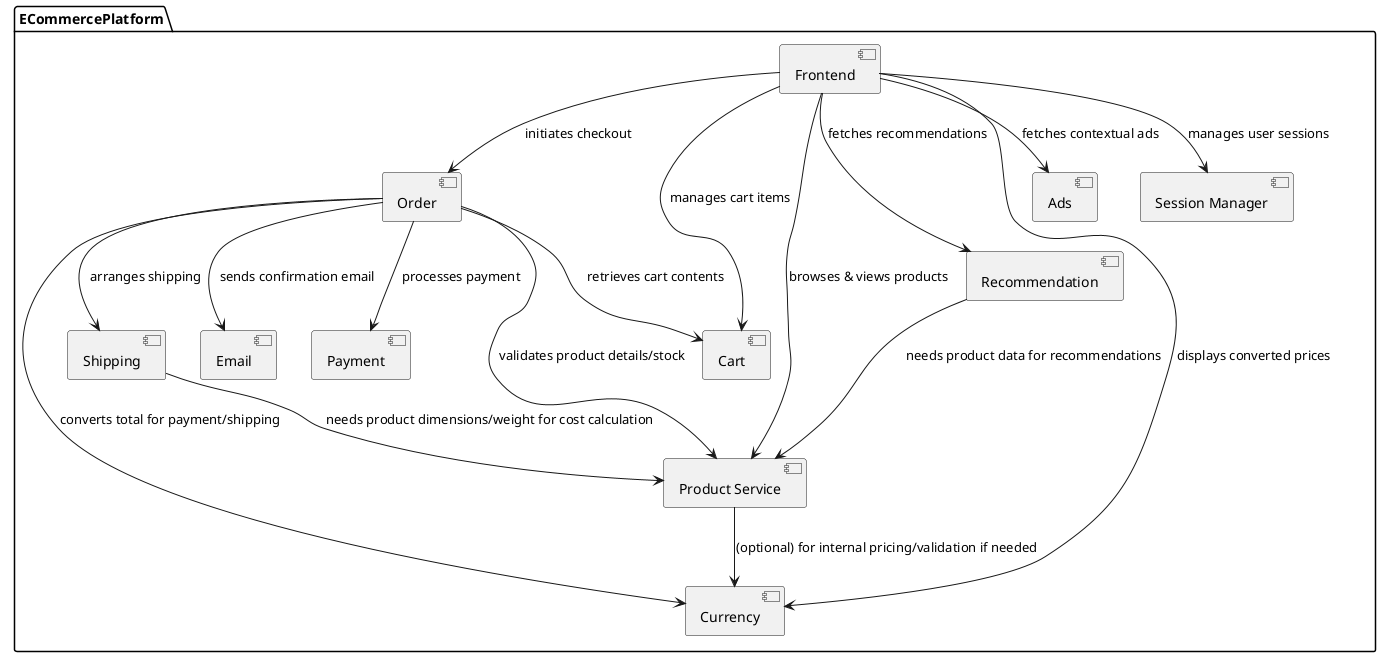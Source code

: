 @startuml
package ECommercePlatform {
    [Frontend] as Frontend
    [Product Service] as ProductSvc
    [Cart] as Cart
    [Order] as Order
    [Payment] as Payment
    [Shipping] as Shipping
    [Currency] as Currency
    [Recommendation] as Recommendation
    [Ads] as Ads
    [Email] as Email
    [Session Manager] as SessionManager

    ' Frontend interactions with core services and supporting features
    Frontend --> ProductSvc : browses & views products
    Frontend --> Cart : manages cart items
    Frontend --> Order : initiates checkout
    Frontend --> Currency : displays converted prices
    Frontend --> Recommendation : fetches recommendations
    Frontend --> Ads : fetches contextual ads
    Frontend --> SessionManager : manages user sessions

    ' Order service orchestration of checkout process
    Order --> Cart : retrieves cart contents
    Order --> ProductSvc : validates product details/stock
    Order --> Currency : converts total for payment/shipping
    Order --> Payment : processes payment
    Order --> Shipping : arranges shipping
    Order --> Email : sends confirmation email

    ' Supporting service dependencies
    Recommendation --> ProductSvc : needs product data for recommendations
    Shipping --> ProductSvc : needs product dimensions/weight for cost calculation
    ProductSvc --> Currency : (optional) for internal pricing/validation if needed
}
@enduml
